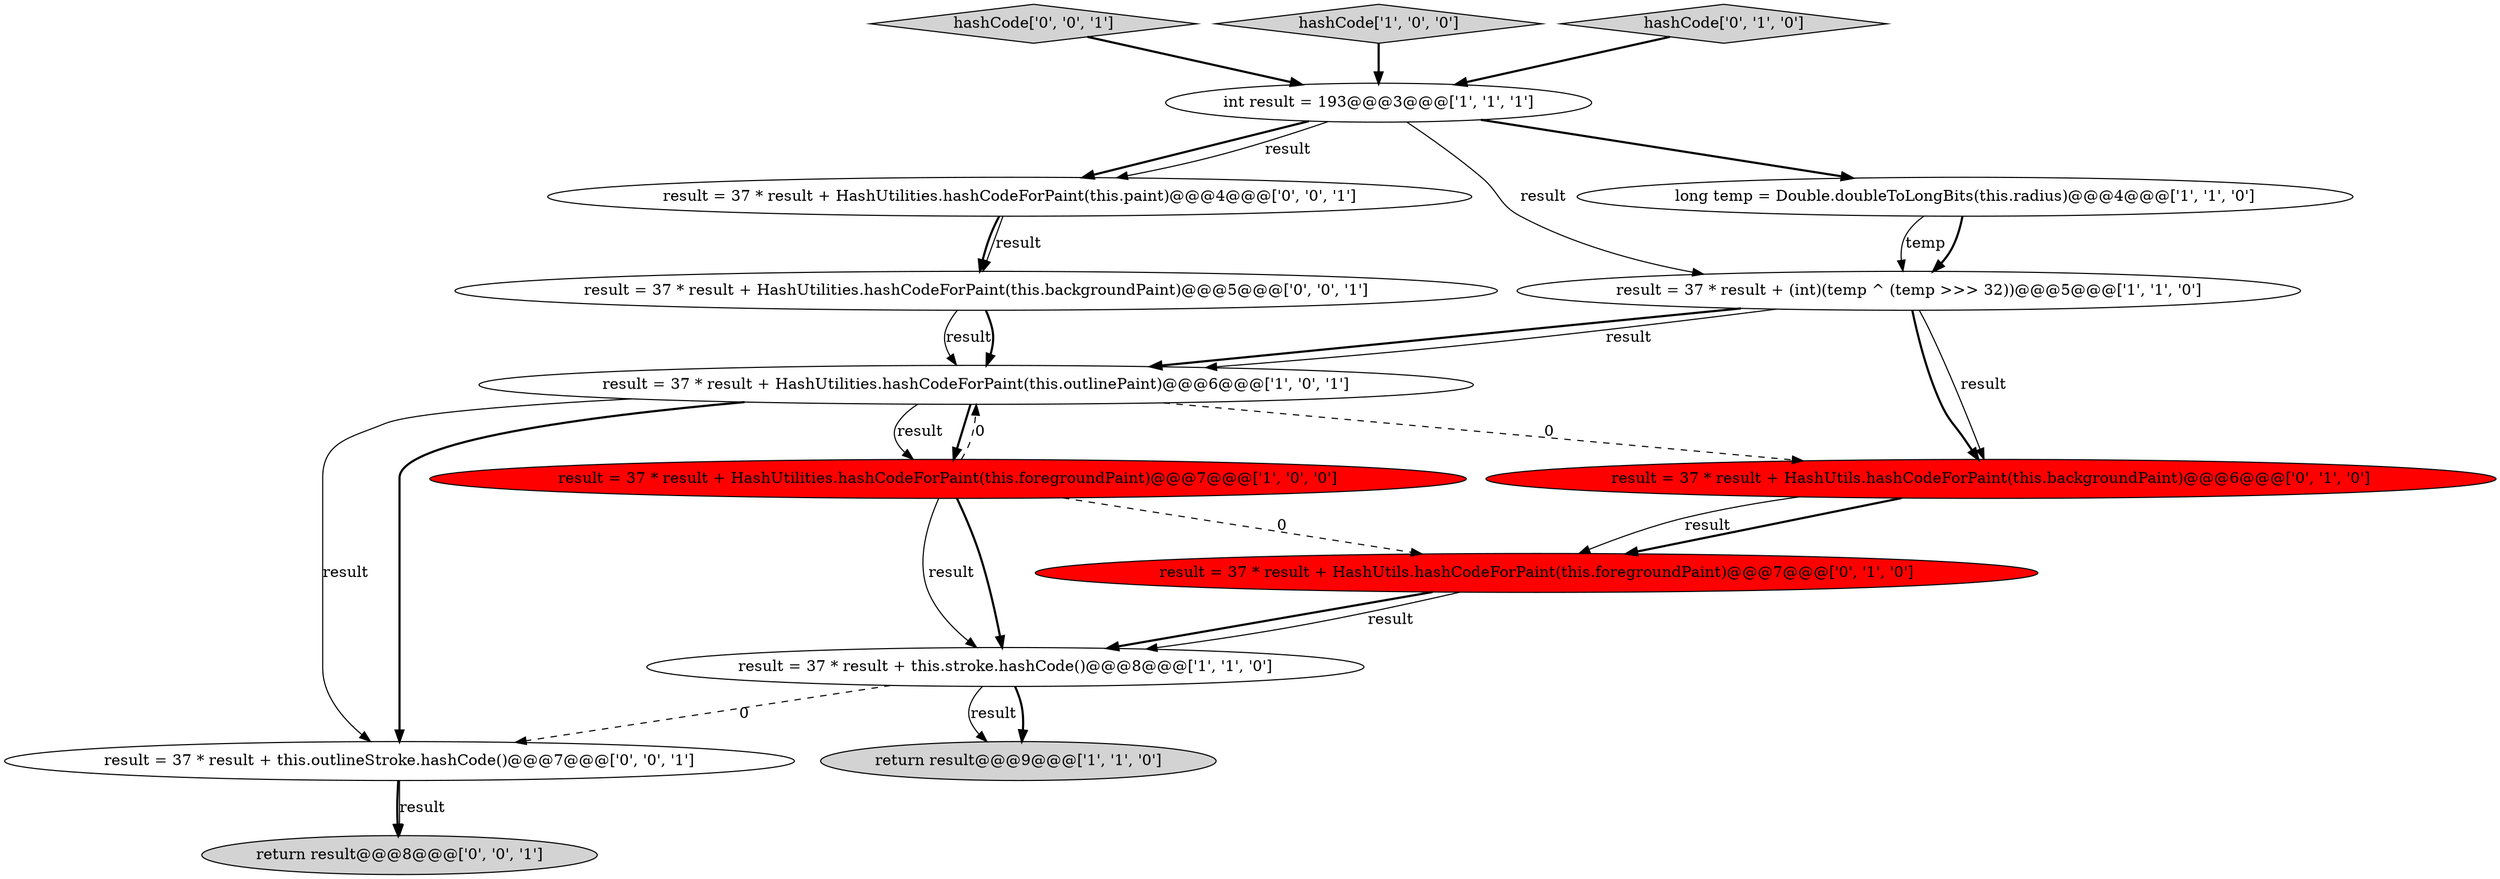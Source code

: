 digraph {
14 [style = filled, label = "result = 37 * result + HashUtilities.hashCodeForPaint(this.paint)@@@4@@@['0', '0', '1']", fillcolor = white, shape = ellipse image = "AAA0AAABBB3BBB"];
11 [style = filled, label = "result = 37 * result + this.outlineStroke.hashCode()@@@7@@@['0', '0', '1']", fillcolor = white, shape = ellipse image = "AAA0AAABBB3BBB"];
6 [style = filled, label = "long temp = Double.doubleToLongBits(this.radius)@@@4@@@['1', '1', '0']", fillcolor = white, shape = ellipse image = "AAA0AAABBB1BBB"];
10 [style = filled, label = "result = 37 * result + HashUtils.hashCodeForPaint(this.backgroundPaint)@@@6@@@['0', '1', '0']", fillcolor = red, shape = ellipse image = "AAA1AAABBB2BBB"];
15 [style = filled, label = "hashCode['0', '0', '1']", fillcolor = lightgray, shape = diamond image = "AAA0AAABBB3BBB"];
1 [style = filled, label = "result = 37 * result + this.stroke.hashCode()@@@8@@@['1', '1', '0']", fillcolor = white, shape = ellipse image = "AAA0AAABBB1BBB"];
5 [style = filled, label = "hashCode['1', '0', '0']", fillcolor = lightgray, shape = diamond image = "AAA0AAABBB1BBB"];
7 [style = filled, label = "result = 37 * result + HashUtilities.hashCodeForPaint(this.foregroundPaint)@@@7@@@['1', '0', '0']", fillcolor = red, shape = ellipse image = "AAA1AAABBB1BBB"];
2 [style = filled, label = "return result@@@9@@@['1', '1', '0']", fillcolor = lightgray, shape = ellipse image = "AAA0AAABBB1BBB"];
13 [style = filled, label = "result = 37 * result + HashUtilities.hashCodeForPaint(this.backgroundPaint)@@@5@@@['0', '0', '1']", fillcolor = white, shape = ellipse image = "AAA0AAABBB3BBB"];
0 [style = filled, label = "result = 37 * result + (int)(temp ^ (temp >>> 32))@@@5@@@['1', '1', '0']", fillcolor = white, shape = ellipse image = "AAA0AAABBB1BBB"];
12 [style = filled, label = "return result@@@8@@@['0', '0', '1']", fillcolor = lightgray, shape = ellipse image = "AAA0AAABBB3BBB"];
9 [style = filled, label = "hashCode['0', '1', '0']", fillcolor = lightgray, shape = diamond image = "AAA0AAABBB2BBB"];
4 [style = filled, label = "int result = 193@@@3@@@['1', '1', '1']", fillcolor = white, shape = ellipse image = "AAA0AAABBB1BBB"];
8 [style = filled, label = "result = 37 * result + HashUtils.hashCodeForPaint(this.foregroundPaint)@@@7@@@['0', '1', '0']", fillcolor = red, shape = ellipse image = "AAA1AAABBB2BBB"];
3 [style = filled, label = "result = 37 * result + HashUtilities.hashCodeForPaint(this.outlinePaint)@@@6@@@['1', '0', '1']", fillcolor = white, shape = ellipse image = "AAA0AAABBB1BBB"];
4->0 [style = solid, label="result"];
0->3 [style = bold, label=""];
4->14 [style = bold, label=""];
0->10 [style = solid, label="result"];
7->1 [style = bold, label=""];
3->11 [style = solid, label="result"];
13->3 [style = solid, label="result"];
4->6 [style = bold, label=""];
9->4 [style = bold, label=""];
3->7 [style = solid, label="result"];
7->8 [style = dashed, label="0"];
3->11 [style = bold, label=""];
11->12 [style = bold, label=""];
6->0 [style = bold, label=""];
8->1 [style = bold, label=""];
0->10 [style = bold, label=""];
11->12 [style = solid, label="result"];
10->8 [style = bold, label=""];
13->3 [style = bold, label=""];
3->7 [style = bold, label=""];
8->1 [style = solid, label="result"];
4->14 [style = solid, label="result"];
1->11 [style = dashed, label="0"];
5->4 [style = bold, label=""];
15->4 [style = bold, label=""];
0->3 [style = solid, label="result"];
7->3 [style = dashed, label="0"];
1->2 [style = bold, label=""];
3->10 [style = dashed, label="0"];
14->13 [style = bold, label=""];
14->13 [style = solid, label="result"];
6->0 [style = solid, label="temp"];
10->8 [style = solid, label="result"];
1->2 [style = solid, label="result"];
7->1 [style = solid, label="result"];
}
